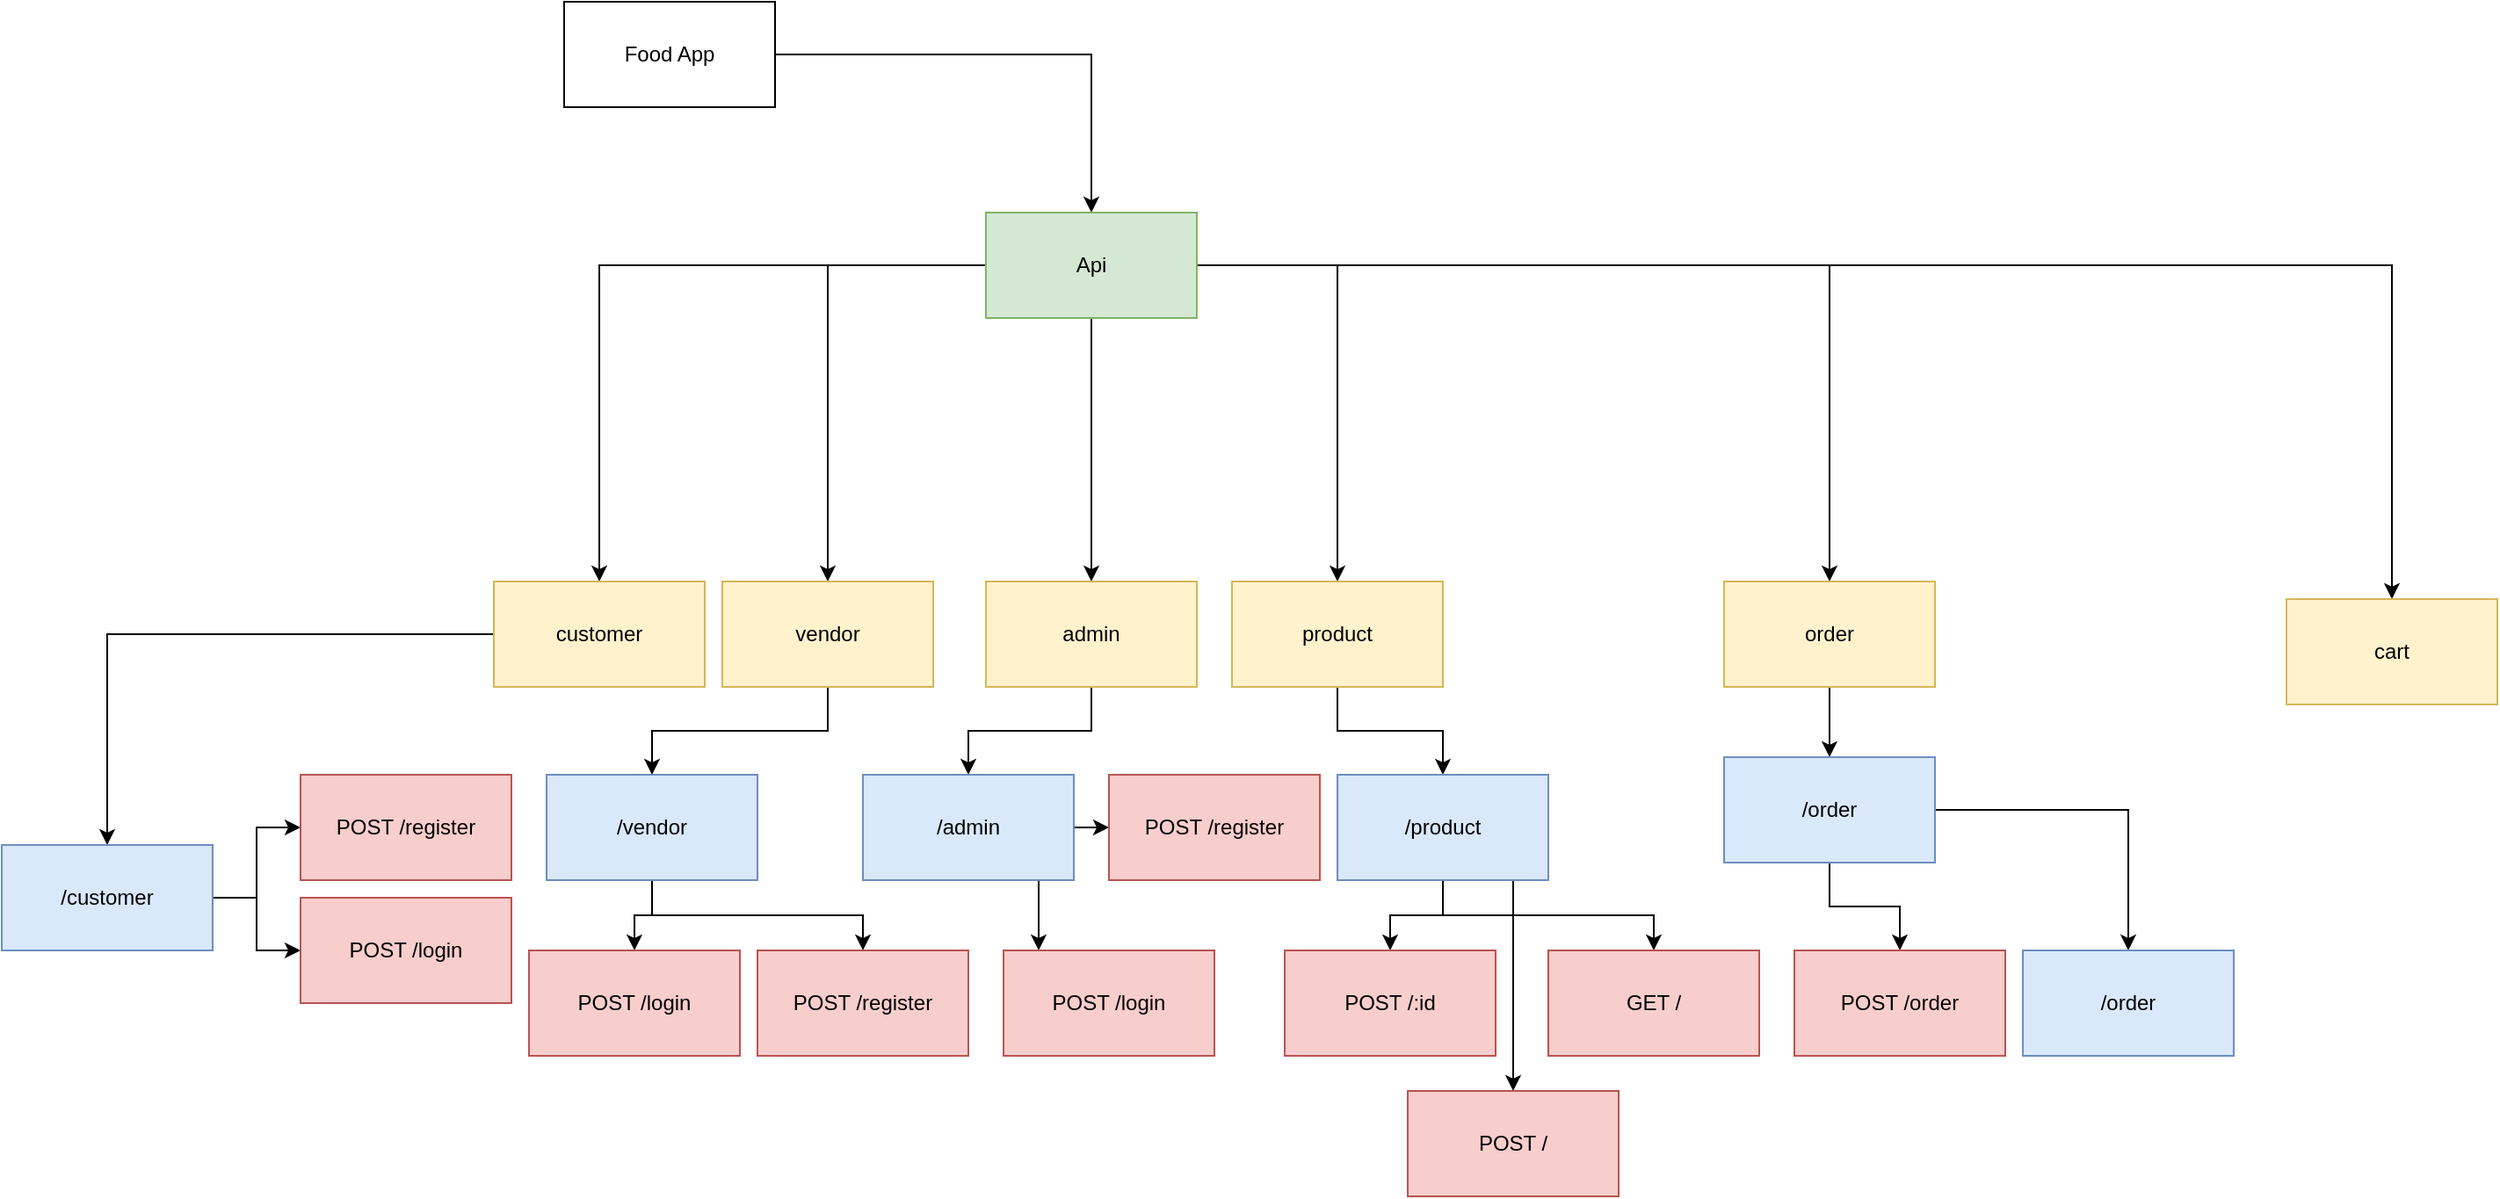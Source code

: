 <mxfile version="15.8.3" type="github">
  <diagram id="eK85-H7qMxUgCvv3NU72" name="Page-1">
    <mxGraphModel dx="2844" dy="1310" grid="1" gridSize="10" guides="1" tooltips="1" connect="1" arrows="1" fold="1" page="1" pageScale="1" pageWidth="827" pageHeight="1169" math="0" shadow="0">
      <root>
        <mxCell id="0" />
        <mxCell id="1" parent="0" />
        <mxCell id="TDVYNjGl4tTBwHzGPA2s-3" value="" style="edgeStyle=orthogonalEdgeStyle;rounded=0;orthogonalLoop=1;jettySize=auto;html=1;" edge="1" parent="1" source="TDVYNjGl4tTBwHzGPA2s-1" target="TDVYNjGl4tTBwHzGPA2s-2">
          <mxGeometry relative="1" as="geometry" />
        </mxCell>
        <mxCell id="TDVYNjGl4tTBwHzGPA2s-1" value="Food App" style="rounded=0;whiteSpace=wrap;html=1;" vertex="1" parent="1">
          <mxGeometry x="90" y="30" width="120" height="60" as="geometry" />
        </mxCell>
        <mxCell id="TDVYNjGl4tTBwHzGPA2s-7" value="" style="edgeStyle=orthogonalEdgeStyle;rounded=0;orthogonalLoop=1;jettySize=auto;html=1;" edge="1" parent="1" source="TDVYNjGl4tTBwHzGPA2s-2" target="TDVYNjGl4tTBwHzGPA2s-6">
          <mxGeometry relative="1" as="geometry" />
        </mxCell>
        <mxCell id="TDVYNjGl4tTBwHzGPA2s-10" value="" style="edgeStyle=orthogonalEdgeStyle;rounded=0;orthogonalLoop=1;jettySize=auto;html=1;" edge="1" parent="1" source="TDVYNjGl4tTBwHzGPA2s-2" target="TDVYNjGl4tTBwHzGPA2s-9">
          <mxGeometry relative="1" as="geometry" />
        </mxCell>
        <mxCell id="TDVYNjGl4tTBwHzGPA2s-12" value="" style="edgeStyle=orthogonalEdgeStyle;rounded=0;orthogonalLoop=1;jettySize=auto;html=1;" edge="1" parent="1" source="TDVYNjGl4tTBwHzGPA2s-2" target="TDVYNjGl4tTBwHzGPA2s-11">
          <mxGeometry relative="1" as="geometry" />
        </mxCell>
        <mxCell id="TDVYNjGl4tTBwHzGPA2s-14" value="" style="edgeStyle=orthogonalEdgeStyle;rounded=0;orthogonalLoop=1;jettySize=auto;html=1;" edge="1" parent="1" source="TDVYNjGl4tTBwHzGPA2s-2" target="TDVYNjGl4tTBwHzGPA2s-13">
          <mxGeometry relative="1" as="geometry" />
        </mxCell>
        <mxCell id="TDVYNjGl4tTBwHzGPA2s-17" value="" style="edgeStyle=orthogonalEdgeStyle;rounded=0;orthogonalLoop=1;jettySize=auto;html=1;" edge="1" parent="1" source="TDVYNjGl4tTBwHzGPA2s-2" target="TDVYNjGl4tTBwHzGPA2s-16">
          <mxGeometry relative="1" as="geometry" />
        </mxCell>
        <mxCell id="TDVYNjGl4tTBwHzGPA2s-20" value="" style="edgeStyle=orthogonalEdgeStyle;rounded=0;orthogonalLoop=1;jettySize=auto;html=1;" edge="1" parent="1" source="TDVYNjGl4tTBwHzGPA2s-2" target="TDVYNjGl4tTBwHzGPA2s-19">
          <mxGeometry relative="1" as="geometry" />
        </mxCell>
        <mxCell id="TDVYNjGl4tTBwHzGPA2s-2" value="Api" style="rounded=0;whiteSpace=wrap;html=1;fillColor=#d5e8d4;strokeColor=#82b366;" vertex="1" parent="1">
          <mxGeometry x="330" y="150" width="120" height="60" as="geometry" />
        </mxCell>
        <mxCell id="TDVYNjGl4tTBwHzGPA2s-48" value="" style="edgeStyle=orthogonalEdgeStyle;rounded=0;orthogonalLoop=1;jettySize=auto;html=1;" edge="1" parent="1" source="TDVYNjGl4tTBwHzGPA2s-6" target="TDVYNjGl4tTBwHzGPA2s-47">
          <mxGeometry relative="1" as="geometry" />
        </mxCell>
        <mxCell id="TDVYNjGl4tTBwHzGPA2s-6" value="admin" style="rounded=0;whiteSpace=wrap;html=1;fillColor=#fff2cc;strokeColor=#d6b656;" vertex="1" parent="1">
          <mxGeometry x="330" y="360" width="120" height="60" as="geometry" />
        </mxCell>
        <mxCell id="TDVYNjGl4tTBwHzGPA2s-22" value="" style="edgeStyle=orthogonalEdgeStyle;rounded=0;orthogonalLoop=1;jettySize=auto;html=1;" edge="1" parent="1" source="TDVYNjGl4tTBwHzGPA2s-9" target="TDVYNjGl4tTBwHzGPA2s-21">
          <mxGeometry relative="1" as="geometry" />
        </mxCell>
        <mxCell id="TDVYNjGl4tTBwHzGPA2s-9" value="customer" style="rounded=0;whiteSpace=wrap;html=1;fillColor=#fff2cc;strokeColor=#d6b656;" vertex="1" parent="1">
          <mxGeometry x="50" y="360" width="120" height="60" as="geometry" />
        </mxCell>
        <mxCell id="TDVYNjGl4tTBwHzGPA2s-40" value="" style="edgeStyle=orthogonalEdgeStyle;rounded=0;orthogonalLoop=1;jettySize=auto;html=1;" edge="1" parent="1" source="TDVYNjGl4tTBwHzGPA2s-11" target="TDVYNjGl4tTBwHzGPA2s-39">
          <mxGeometry relative="1" as="geometry" />
        </mxCell>
        <mxCell id="TDVYNjGl4tTBwHzGPA2s-11" value="vendor" style="rounded=0;whiteSpace=wrap;html=1;fillColor=#fff2cc;strokeColor=#d6b656;" vertex="1" parent="1">
          <mxGeometry x="180" y="360" width="120" height="60" as="geometry" />
        </mxCell>
        <mxCell id="TDVYNjGl4tTBwHzGPA2s-57" value="" style="edgeStyle=orthogonalEdgeStyle;rounded=0;orthogonalLoop=1;jettySize=auto;html=1;" edge="1" parent="1" source="TDVYNjGl4tTBwHzGPA2s-13" target="TDVYNjGl4tTBwHzGPA2s-56">
          <mxGeometry relative="1" as="geometry" />
        </mxCell>
        <mxCell id="TDVYNjGl4tTBwHzGPA2s-13" value="product" style="rounded=0;whiteSpace=wrap;html=1;fillColor=#fff2cc;strokeColor=#d6b656;" vertex="1" parent="1">
          <mxGeometry x="470" y="360" width="120" height="60" as="geometry" />
        </mxCell>
        <mxCell id="TDVYNjGl4tTBwHzGPA2s-66" value="" style="edgeStyle=orthogonalEdgeStyle;rounded=0;orthogonalLoop=1;jettySize=auto;html=1;" edge="1" parent="1" source="TDVYNjGl4tTBwHzGPA2s-16" target="TDVYNjGl4tTBwHzGPA2s-65">
          <mxGeometry relative="1" as="geometry" />
        </mxCell>
        <mxCell id="TDVYNjGl4tTBwHzGPA2s-16" value="order" style="rounded=0;whiteSpace=wrap;html=1;fillColor=#fff2cc;strokeColor=#d6b656;" vertex="1" parent="1">
          <mxGeometry x="750" y="360" width="120" height="60" as="geometry" />
        </mxCell>
        <mxCell id="TDVYNjGl4tTBwHzGPA2s-19" value="cart" style="rounded=0;whiteSpace=wrap;html=1;fillColor=#fff2cc;strokeColor=#d6b656;" vertex="1" parent="1">
          <mxGeometry x="1070" y="370" width="120" height="60" as="geometry" />
        </mxCell>
        <mxCell id="TDVYNjGl4tTBwHzGPA2s-32" value="" style="edgeStyle=orthogonalEdgeStyle;rounded=0;orthogonalLoop=1;jettySize=auto;html=1;" edge="1" parent="1" source="TDVYNjGl4tTBwHzGPA2s-21" target="TDVYNjGl4tTBwHzGPA2s-31">
          <mxGeometry relative="1" as="geometry" />
        </mxCell>
        <mxCell id="TDVYNjGl4tTBwHzGPA2s-34" value="" style="edgeStyle=orthogonalEdgeStyle;rounded=0;orthogonalLoop=1;jettySize=auto;html=1;" edge="1" parent="1" source="TDVYNjGl4tTBwHzGPA2s-21" target="TDVYNjGl4tTBwHzGPA2s-33">
          <mxGeometry relative="1" as="geometry" />
        </mxCell>
        <mxCell id="TDVYNjGl4tTBwHzGPA2s-21" value="/customer" style="whiteSpace=wrap;html=1;rounded=0;fillColor=#dae8fc;strokeColor=#6c8ebf;" vertex="1" parent="1">
          <mxGeometry x="-230" y="510" width="120" height="60" as="geometry" />
        </mxCell>
        <mxCell id="TDVYNjGl4tTBwHzGPA2s-31" value="POST /register" style="whiteSpace=wrap;html=1;rounded=0;strokeColor=#b85450;fillColor=#f8cecc;" vertex="1" parent="1">
          <mxGeometry x="-60" y="470" width="120" height="60" as="geometry" />
        </mxCell>
        <mxCell id="TDVYNjGl4tTBwHzGPA2s-33" value="POST /login" style="whiteSpace=wrap;html=1;rounded=0;strokeColor=#b85450;fillColor=#f8cecc;" vertex="1" parent="1">
          <mxGeometry x="-60" y="540" width="120" height="60" as="geometry" />
        </mxCell>
        <mxCell id="TDVYNjGl4tTBwHzGPA2s-42" value="" style="edgeStyle=orthogonalEdgeStyle;rounded=0;orthogonalLoop=1;jettySize=auto;html=1;" edge="1" parent="1" source="TDVYNjGl4tTBwHzGPA2s-39" target="TDVYNjGl4tTBwHzGPA2s-41">
          <mxGeometry relative="1" as="geometry" />
        </mxCell>
        <mxCell id="TDVYNjGl4tTBwHzGPA2s-46" value="" style="edgeStyle=orthogonalEdgeStyle;rounded=0;orthogonalLoop=1;jettySize=auto;html=1;" edge="1" parent="1" source="TDVYNjGl4tTBwHzGPA2s-39" target="TDVYNjGl4tTBwHzGPA2s-45">
          <mxGeometry relative="1" as="geometry" />
        </mxCell>
        <mxCell id="TDVYNjGl4tTBwHzGPA2s-39" value="/vendor" style="whiteSpace=wrap;html=1;rounded=0;strokeColor=#6c8ebf;fillColor=#dae8fc;" vertex="1" parent="1">
          <mxGeometry x="80" y="470" width="120" height="60" as="geometry" />
        </mxCell>
        <mxCell id="TDVYNjGl4tTBwHzGPA2s-41" value="POST /register" style="whiteSpace=wrap;html=1;rounded=0;strokeColor=#b85450;fillColor=#f8cecc;" vertex="1" parent="1">
          <mxGeometry x="200" y="570" width="120" height="60" as="geometry" />
        </mxCell>
        <mxCell id="TDVYNjGl4tTBwHzGPA2s-45" value="POST /login" style="whiteSpace=wrap;html=1;rounded=0;strokeColor=#b85450;fillColor=#f8cecc;" vertex="1" parent="1">
          <mxGeometry x="70" y="570" width="120" height="60" as="geometry" />
        </mxCell>
        <mxCell id="TDVYNjGl4tTBwHzGPA2s-50" value="" style="edgeStyle=orthogonalEdgeStyle;rounded=0;orthogonalLoop=1;jettySize=auto;html=1;" edge="1" parent="1" source="TDVYNjGl4tTBwHzGPA2s-47" target="TDVYNjGl4tTBwHzGPA2s-49">
          <mxGeometry relative="1" as="geometry">
            <Array as="points">
              <mxPoint x="360" y="550" />
              <mxPoint x="360" y="550" />
            </Array>
          </mxGeometry>
        </mxCell>
        <mxCell id="TDVYNjGl4tTBwHzGPA2s-52" value="" style="edgeStyle=orthogonalEdgeStyle;rounded=0;orthogonalLoop=1;jettySize=auto;html=1;" edge="1" parent="1" source="TDVYNjGl4tTBwHzGPA2s-47" target="TDVYNjGl4tTBwHzGPA2s-51">
          <mxGeometry relative="1" as="geometry" />
        </mxCell>
        <mxCell id="TDVYNjGl4tTBwHzGPA2s-47" value="/admin" style="rounded=0;whiteSpace=wrap;html=1;fillColor=#dae8fc;strokeColor=#6c8ebf;" vertex="1" parent="1">
          <mxGeometry x="260" y="470" width="120" height="60" as="geometry" />
        </mxCell>
        <mxCell id="TDVYNjGl4tTBwHzGPA2s-49" value="POST /login" style="rounded=0;whiteSpace=wrap;html=1;fillColor=#f8cecc;strokeColor=#b85450;" vertex="1" parent="1">
          <mxGeometry x="340" y="570" width="120" height="60" as="geometry" />
        </mxCell>
        <mxCell id="TDVYNjGl4tTBwHzGPA2s-51" value="POST /register" style="rounded=0;whiteSpace=wrap;html=1;fillColor=#f8cecc;strokeColor=#b85450;" vertex="1" parent="1">
          <mxGeometry x="400" y="470" width="120" height="60" as="geometry" />
        </mxCell>
        <mxCell id="TDVYNjGl4tTBwHzGPA2s-59" value="" style="edgeStyle=orthogonalEdgeStyle;rounded=0;orthogonalLoop=1;jettySize=auto;html=1;" edge="1" parent="1" source="TDVYNjGl4tTBwHzGPA2s-56" target="TDVYNjGl4tTBwHzGPA2s-58">
          <mxGeometry relative="1" as="geometry" />
        </mxCell>
        <mxCell id="TDVYNjGl4tTBwHzGPA2s-61" value="" style="edgeStyle=orthogonalEdgeStyle;rounded=0;orthogonalLoop=1;jettySize=auto;html=1;" edge="1" parent="1" source="TDVYNjGl4tTBwHzGPA2s-56" target="TDVYNjGl4tTBwHzGPA2s-60">
          <mxGeometry relative="1" as="geometry" />
        </mxCell>
        <mxCell id="TDVYNjGl4tTBwHzGPA2s-64" value="" style="edgeStyle=orthogonalEdgeStyle;rounded=0;orthogonalLoop=1;jettySize=auto;html=1;" edge="1" parent="1" source="TDVYNjGl4tTBwHzGPA2s-56" target="TDVYNjGl4tTBwHzGPA2s-63">
          <mxGeometry relative="1" as="geometry">
            <Array as="points">
              <mxPoint x="630" y="630" />
              <mxPoint x="630" y="630" />
            </Array>
          </mxGeometry>
        </mxCell>
        <mxCell id="TDVYNjGl4tTBwHzGPA2s-56" value="/product" style="rounded=0;whiteSpace=wrap;html=1;fillColor=#dae8fc;strokeColor=#6c8ebf;" vertex="1" parent="1">
          <mxGeometry x="530" y="470" width="120" height="60" as="geometry" />
        </mxCell>
        <mxCell id="TDVYNjGl4tTBwHzGPA2s-58" value="POST /:id" style="rounded=0;whiteSpace=wrap;html=1;fillColor=#f8cecc;strokeColor=#b85450;" vertex="1" parent="1">
          <mxGeometry x="500" y="570" width="120" height="60" as="geometry" />
        </mxCell>
        <mxCell id="TDVYNjGl4tTBwHzGPA2s-60" value="GET /" style="whiteSpace=wrap;html=1;rounded=0;strokeColor=#b85450;fillColor=#f8cecc;" vertex="1" parent="1">
          <mxGeometry x="650" y="570" width="120" height="60" as="geometry" />
        </mxCell>
        <mxCell id="TDVYNjGl4tTBwHzGPA2s-63" value="POST /" style="rounded=0;whiteSpace=wrap;html=1;fillColor=#f8cecc;strokeColor=#b85450;" vertex="1" parent="1">
          <mxGeometry x="570" y="650" width="120" height="60" as="geometry" />
        </mxCell>
        <mxCell id="TDVYNjGl4tTBwHzGPA2s-68" value="" style="edgeStyle=orthogonalEdgeStyle;rounded=0;orthogonalLoop=1;jettySize=auto;html=1;" edge="1" parent="1" source="TDVYNjGl4tTBwHzGPA2s-65" target="TDVYNjGl4tTBwHzGPA2s-67">
          <mxGeometry relative="1" as="geometry" />
        </mxCell>
        <mxCell id="TDVYNjGl4tTBwHzGPA2s-70" value="" style="edgeStyle=orthogonalEdgeStyle;rounded=0;orthogonalLoop=1;jettySize=auto;html=1;" edge="1" parent="1" source="TDVYNjGl4tTBwHzGPA2s-65" target="TDVYNjGl4tTBwHzGPA2s-69">
          <mxGeometry relative="1" as="geometry" />
        </mxCell>
        <mxCell id="TDVYNjGl4tTBwHzGPA2s-65" value="/order" style="rounded=0;whiteSpace=wrap;html=1;fillColor=#dae8fc;strokeColor=#6c8ebf;" vertex="1" parent="1">
          <mxGeometry x="750" y="460" width="120" height="60" as="geometry" />
        </mxCell>
        <mxCell id="TDVYNjGl4tTBwHzGPA2s-67" value="POST /order" style="rounded=0;whiteSpace=wrap;html=1;fillColor=#f8cecc;strokeColor=#b85450;" vertex="1" parent="1">
          <mxGeometry x="790" y="570" width="120" height="60" as="geometry" />
        </mxCell>
        <mxCell id="TDVYNjGl4tTBwHzGPA2s-69" value="/order" style="rounded=0;whiteSpace=wrap;html=1;fillColor=#dae8fc;strokeColor=#6c8ebf;" vertex="1" parent="1">
          <mxGeometry x="920" y="570" width="120" height="60" as="geometry" />
        </mxCell>
      </root>
    </mxGraphModel>
  </diagram>
</mxfile>
